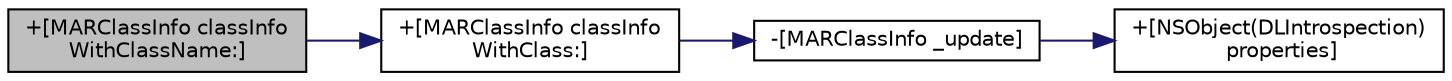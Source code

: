 digraph "+[MARClassInfo classInfoWithClassName:]"
{
  edge [fontname="Helvetica",fontsize="10",labelfontname="Helvetica",labelfontsize="10"];
  node [fontname="Helvetica",fontsize="10",shape=record];
  rankdir="LR";
  Node14 [label="+[MARClassInfo classInfo\lWithClassName:]",height=0.2,width=0.4,color="black", fillcolor="grey75", style="filled", fontcolor="black"];
  Node14 -> Node15 [color="midnightblue",fontsize="10",style="solid",fontname="Helvetica"];
  Node15 [label="+[MARClassInfo classInfo\lWithClass:]",height=0.2,width=0.4,color="black", fillcolor="white", style="filled",URL="$interface_m_a_r_class_info.html#acff0082c25a0ba994f9f9dc7b9642523"];
  Node15 -> Node16 [color="midnightblue",fontsize="10",style="solid",fontname="Helvetica"];
  Node16 [label="-[MARClassInfo _update]",height=0.2,width=0.4,color="black", fillcolor="white", style="filled",URL="$interface_m_a_r_class_info.html#afaa3830de4c083c8535e37938dc3f025"];
  Node16 -> Node17 [color="midnightblue",fontsize="10",style="solid",fontname="Helvetica"];
  Node17 [label="+[NSObject(DLIntrospection)\l properties]",height=0.2,width=0.4,color="black", fillcolor="white", style="filled",URL="$category_n_s_object_07_d_l_introspection_08.html#afa2db3720dc242aef02b1fb520a49e98"];
}
